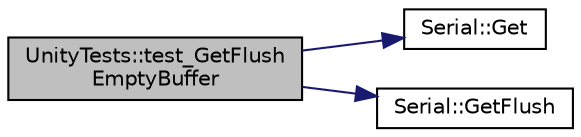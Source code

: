 digraph "UnityTests::test_GetFlushEmptyBuffer"
{
  edge [fontname="Helvetica",fontsize="10",labelfontname="Helvetica",labelfontsize="10"];
  node [fontname="Helvetica",fontsize="10",shape=record];
  rankdir="LR";
  Node1 [label="UnityTests::test_GetFlush\lEmptyBuffer",height=0.2,width=0.4,color="black", fillcolor="grey75", style="filled" fontcolor="black"];
  Node1 -> Node2 [color="midnightblue",fontsize="10",style="solid",fontname="Helvetica"];
  Node2 [label="Serial::Get",height=0.2,width=0.4,color="black", fillcolor="white", style="filled",URL="$classSerial.html#a9ff80fa40c5fd0d6528b1de41b85d6fd",tooltip="Receive a byte (wait) or timeout."];
  Node1 -> Node3 [color="midnightblue",fontsize="10",style="solid",fontname="Helvetica"];
  Node3 [label="Serial::GetFlush",height=0.2,width=0.4,color="black", fillcolor="white", style="filled",URL="$classSerial.html#a971a1d267547f1fc0df1f58c1a4eb18d",tooltip="Flushes receive buffer."];
}

